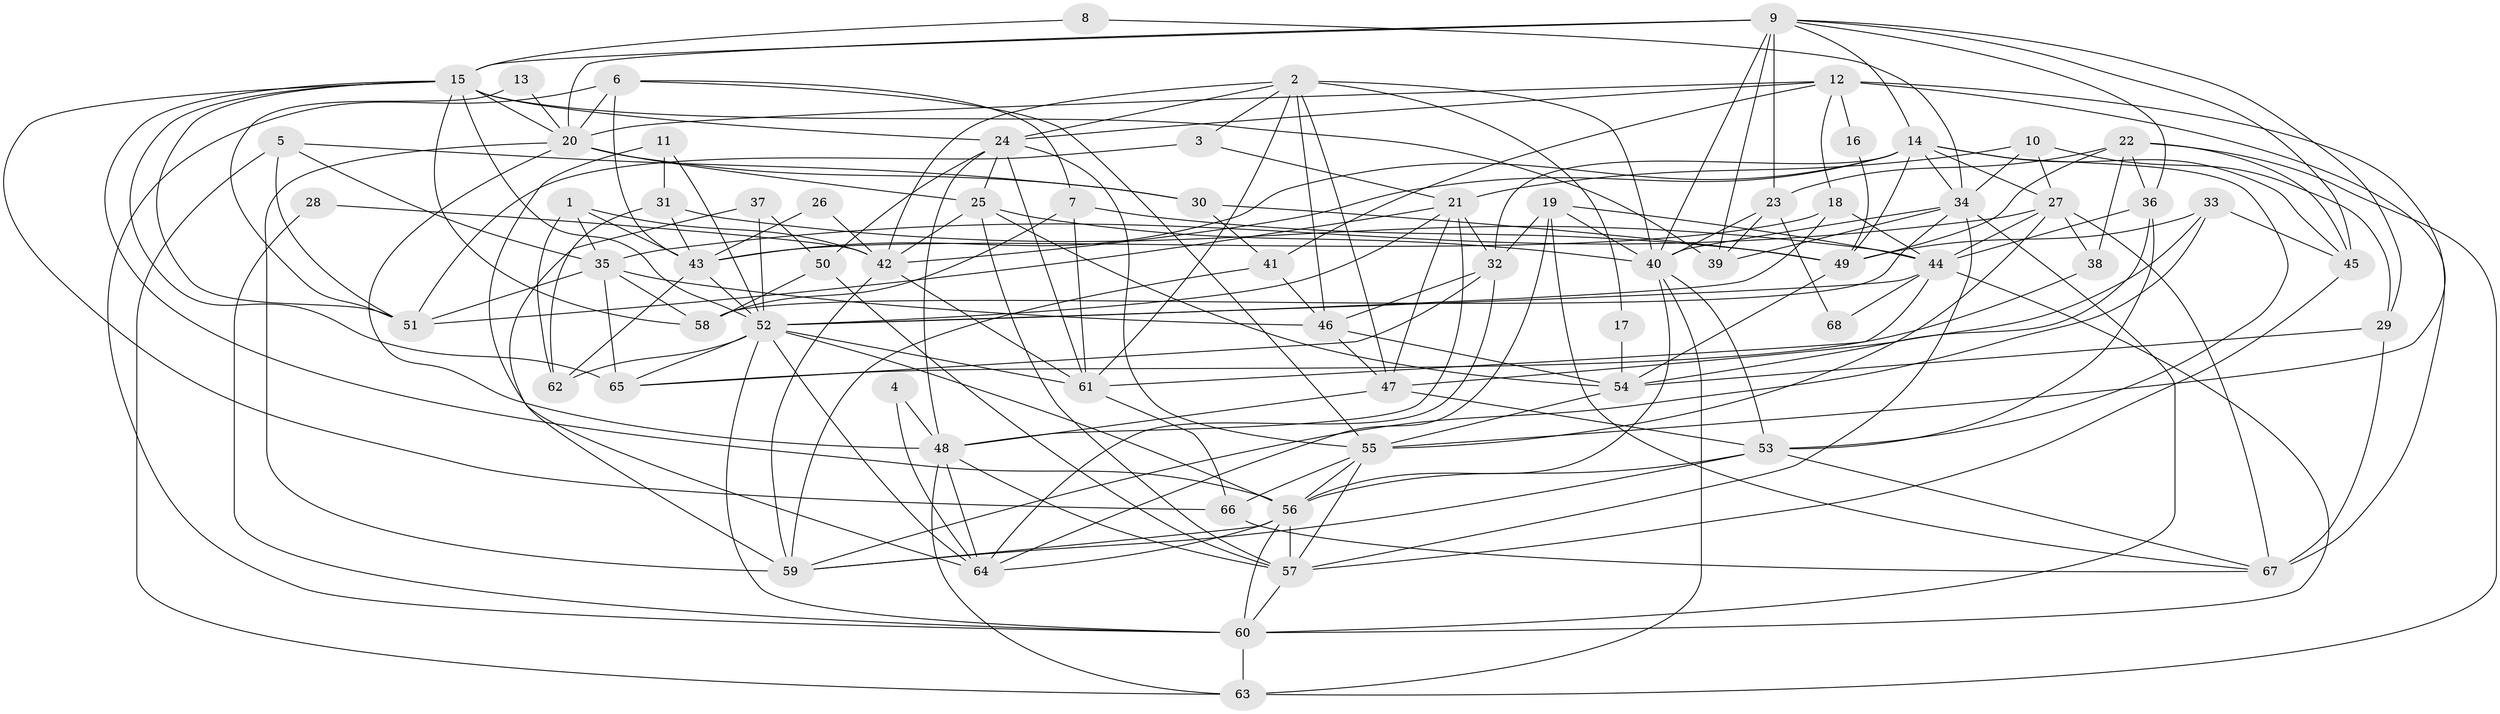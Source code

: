 // original degree distribution, {3: 0.22962962962962963, 4: 0.23703703703703705, 2: 0.18518518518518517, 5: 0.2, 6: 0.08888888888888889, 8: 0.02962962962962963, 9: 0.007407407407407408, 7: 0.022222222222222223}
// Generated by graph-tools (version 1.1) at 2025/50/03/09/25 03:50:05]
// undirected, 68 vertices, 193 edges
graph export_dot {
graph [start="1"]
  node [color=gray90,style=filled];
  1;
  2;
  3;
  4;
  5;
  6;
  7;
  8;
  9;
  10;
  11;
  12;
  13;
  14;
  15;
  16;
  17;
  18;
  19;
  20;
  21;
  22;
  23;
  24;
  25;
  26;
  27;
  28;
  29;
  30;
  31;
  32;
  33;
  34;
  35;
  36;
  37;
  38;
  39;
  40;
  41;
  42;
  43;
  44;
  45;
  46;
  47;
  48;
  49;
  50;
  51;
  52;
  53;
  54;
  55;
  56;
  57;
  58;
  59;
  60;
  61;
  62;
  63;
  64;
  65;
  66;
  67;
  68;
  1 -- 35 [weight=1.0];
  1 -- 42 [weight=1.0];
  1 -- 43 [weight=1.0];
  1 -- 62 [weight=1.0];
  2 -- 3 [weight=1.0];
  2 -- 17 [weight=1.0];
  2 -- 24 [weight=1.0];
  2 -- 40 [weight=1.0];
  2 -- 42 [weight=1.0];
  2 -- 46 [weight=1.0];
  2 -- 47 [weight=1.0];
  2 -- 61 [weight=1.0];
  3 -- 21 [weight=1.0];
  3 -- 51 [weight=1.0];
  4 -- 48 [weight=1.0];
  4 -- 64 [weight=1.0];
  5 -- 30 [weight=1.0];
  5 -- 35 [weight=1.0];
  5 -- 51 [weight=1.0];
  5 -- 63 [weight=1.0];
  6 -- 7 [weight=1.0];
  6 -- 20 [weight=1.0];
  6 -- 43 [weight=1.0];
  6 -- 55 [weight=1.0];
  6 -- 60 [weight=1.0];
  7 -- 49 [weight=1.0];
  7 -- 58 [weight=1.0];
  7 -- 61 [weight=1.0];
  8 -- 15 [weight=1.0];
  8 -- 34 [weight=1.0];
  9 -- 14 [weight=1.0];
  9 -- 15 [weight=1.0];
  9 -- 20 [weight=1.0];
  9 -- 23 [weight=1.0];
  9 -- 29 [weight=1.0];
  9 -- 36 [weight=1.0];
  9 -- 39 [weight=1.0];
  9 -- 40 [weight=1.0];
  9 -- 45 [weight=1.0];
  10 -- 21 [weight=1.0];
  10 -- 27 [weight=1.0];
  10 -- 29 [weight=1.0];
  10 -- 34 [weight=1.0];
  11 -- 31 [weight=1.0];
  11 -- 52 [weight=1.0];
  11 -- 64 [weight=1.0];
  12 -- 16 [weight=1.0];
  12 -- 18 [weight=1.0];
  12 -- 20 [weight=1.0];
  12 -- 24 [weight=1.0];
  12 -- 41 [weight=1.0];
  12 -- 55 [weight=2.0];
  12 -- 67 [weight=1.0];
  13 -- 20 [weight=1.0];
  13 -- 51 [weight=1.0];
  14 -- 27 [weight=1.0];
  14 -- 32 [weight=1.0];
  14 -- 34 [weight=1.0];
  14 -- 42 [weight=1.0];
  14 -- 43 [weight=1.0];
  14 -- 45 [weight=1.0];
  14 -- 49 [weight=1.0];
  14 -- 53 [weight=1.0];
  15 -- 20 [weight=1.0];
  15 -- 24 [weight=1.0];
  15 -- 39 [weight=1.0];
  15 -- 51 [weight=1.0];
  15 -- 52 [weight=1.0];
  15 -- 56 [weight=1.0];
  15 -- 58 [weight=1.0];
  15 -- 65 [weight=1.0];
  15 -- 66 [weight=1.0];
  16 -- 49 [weight=1.0];
  17 -- 54 [weight=1.0];
  18 -- 43 [weight=1.0];
  18 -- 44 [weight=1.0];
  18 -- 52 [weight=1.0];
  19 -- 32 [weight=1.0];
  19 -- 40 [weight=1.0];
  19 -- 44 [weight=1.0];
  19 -- 64 [weight=1.0];
  19 -- 67 [weight=1.0];
  20 -- 25 [weight=1.0];
  20 -- 30 [weight=1.0];
  20 -- 48 [weight=1.0];
  20 -- 59 [weight=1.0];
  21 -- 32 [weight=1.0];
  21 -- 47 [weight=1.0];
  21 -- 48 [weight=1.0];
  21 -- 51 [weight=1.0];
  21 -- 52 [weight=1.0];
  22 -- 23 [weight=1.0];
  22 -- 36 [weight=1.0];
  22 -- 38 [weight=1.0];
  22 -- 45 [weight=1.0];
  22 -- 49 [weight=1.0];
  22 -- 63 [weight=1.0];
  23 -- 39 [weight=1.0];
  23 -- 40 [weight=1.0];
  23 -- 68 [weight=1.0];
  24 -- 25 [weight=1.0];
  24 -- 48 [weight=1.0];
  24 -- 50 [weight=1.0];
  24 -- 55 [weight=1.0];
  24 -- 61 [weight=1.0];
  25 -- 40 [weight=1.0];
  25 -- 42 [weight=1.0];
  25 -- 54 [weight=1.0];
  25 -- 57 [weight=1.0];
  26 -- 42 [weight=1.0];
  26 -- 43 [weight=1.0];
  27 -- 35 [weight=1.0];
  27 -- 38 [weight=1.0];
  27 -- 44 [weight=1.0];
  27 -- 55 [weight=1.0];
  27 -- 67 [weight=1.0];
  28 -- 42 [weight=1.0];
  28 -- 60 [weight=1.0];
  29 -- 54 [weight=1.0];
  29 -- 67 [weight=1.0];
  30 -- 41 [weight=1.0];
  30 -- 49 [weight=1.0];
  31 -- 43 [weight=1.0];
  31 -- 44 [weight=1.0];
  31 -- 62 [weight=1.0];
  32 -- 46 [weight=1.0];
  32 -- 64 [weight=1.0];
  32 -- 65 [weight=1.0];
  33 -- 45 [weight=1.0];
  33 -- 47 [weight=1.0];
  33 -- 49 [weight=1.0];
  33 -- 59 [weight=1.0];
  34 -- 39 [weight=1.0];
  34 -- 40 [weight=2.0];
  34 -- 57 [weight=1.0];
  34 -- 58 [weight=1.0];
  34 -- 60 [weight=1.0];
  35 -- 46 [weight=1.0];
  35 -- 51 [weight=2.0];
  35 -- 58 [weight=1.0];
  35 -- 65 [weight=1.0];
  36 -- 44 [weight=1.0];
  36 -- 53 [weight=1.0];
  36 -- 54 [weight=1.0];
  37 -- 50 [weight=1.0];
  37 -- 52 [weight=1.0];
  37 -- 59 [weight=1.0];
  38 -- 65 [weight=1.0];
  40 -- 53 [weight=1.0];
  40 -- 56 [weight=1.0];
  40 -- 63 [weight=1.0];
  41 -- 46 [weight=1.0];
  41 -- 59 [weight=1.0];
  42 -- 59 [weight=1.0];
  42 -- 61 [weight=1.0];
  43 -- 52 [weight=1.0];
  43 -- 62 [weight=1.0];
  44 -- 52 [weight=1.0];
  44 -- 60 [weight=1.0];
  44 -- 61 [weight=1.0];
  44 -- 68 [weight=1.0];
  45 -- 57 [weight=1.0];
  46 -- 47 [weight=1.0];
  46 -- 54 [weight=1.0];
  47 -- 48 [weight=1.0];
  47 -- 53 [weight=1.0];
  48 -- 57 [weight=1.0];
  48 -- 63 [weight=1.0];
  48 -- 64 [weight=1.0];
  49 -- 54 [weight=1.0];
  50 -- 57 [weight=1.0];
  50 -- 58 [weight=1.0];
  52 -- 56 [weight=1.0];
  52 -- 60 [weight=1.0];
  52 -- 61 [weight=1.0];
  52 -- 62 [weight=1.0];
  52 -- 64 [weight=2.0];
  52 -- 65 [weight=1.0];
  53 -- 56 [weight=1.0];
  53 -- 59 [weight=1.0];
  53 -- 67 [weight=1.0];
  54 -- 55 [weight=1.0];
  55 -- 56 [weight=1.0];
  55 -- 57 [weight=1.0];
  55 -- 66 [weight=1.0];
  56 -- 57 [weight=1.0];
  56 -- 59 [weight=1.0];
  56 -- 60 [weight=1.0];
  56 -- 64 [weight=1.0];
  57 -- 60 [weight=1.0];
  60 -- 63 [weight=1.0];
  61 -- 66 [weight=1.0];
  66 -- 67 [weight=1.0];
}
